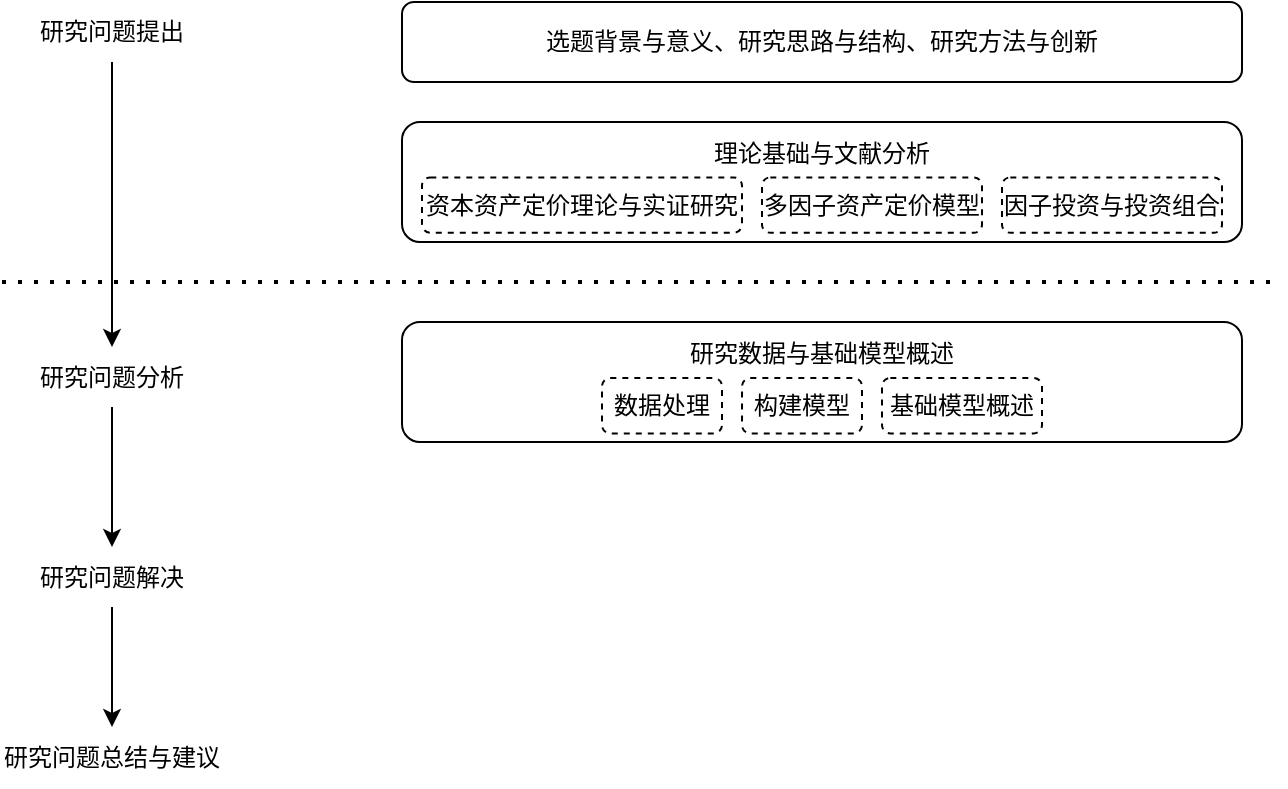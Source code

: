 <mxfile version="21.2.9" type="github">
  <diagram id="LaiAP2UO8Ww4A4DlmH_y" name="第 1 页">
    <mxGraphModel dx="954" dy="584" grid="1" gridSize="10" guides="1" tooltips="1" connect="1" arrows="1" fold="1" page="1" pageScale="1" pageWidth="827" pageHeight="1169" math="0" shadow="0">
      <root>
        <mxCell id="0" />
        <mxCell id="1" parent="0" />
        <mxCell id="J0a2PL-B8L8It2Uqq7TF-12" style="edgeStyle=orthogonalEdgeStyle;rounded=0;orthogonalLoop=1;jettySize=auto;html=1;entryX=0.5;entryY=0;entryDx=0;entryDy=0;" edge="1" parent="1" source="J0a2PL-B8L8It2Uqq7TF-2" target="J0a2PL-B8L8It2Uqq7TF-3">
          <mxGeometry relative="1" as="geometry" />
        </mxCell>
        <mxCell id="J0a2PL-B8L8It2Uqq7TF-2" value="研究问题提出" style="text;html=1;strokeColor=none;fillColor=none;align=center;verticalAlign=middle;whiteSpace=wrap;rounded=0;" vertex="1" parent="1">
          <mxGeometry x="90" y="80" width="90" height="30" as="geometry" />
        </mxCell>
        <mxCell id="J0a2PL-B8L8It2Uqq7TF-13" style="edgeStyle=orthogonalEdgeStyle;rounded=0;orthogonalLoop=1;jettySize=auto;html=1;" edge="1" parent="1" source="J0a2PL-B8L8It2Uqq7TF-3" target="J0a2PL-B8L8It2Uqq7TF-4">
          <mxGeometry relative="1" as="geometry" />
        </mxCell>
        <mxCell id="J0a2PL-B8L8It2Uqq7TF-3" value="研究问题分析" style="text;html=1;strokeColor=none;fillColor=none;align=center;verticalAlign=middle;whiteSpace=wrap;rounded=0;" vertex="1" parent="1">
          <mxGeometry x="90" y="252.5" width="90" height="30" as="geometry" />
        </mxCell>
        <mxCell id="J0a2PL-B8L8It2Uqq7TF-14" style="edgeStyle=orthogonalEdgeStyle;rounded=0;orthogonalLoop=1;jettySize=auto;html=1;entryX=0.5;entryY=0;entryDx=0;entryDy=0;" edge="1" parent="1" source="J0a2PL-B8L8It2Uqq7TF-4" target="J0a2PL-B8L8It2Uqq7TF-5">
          <mxGeometry relative="1" as="geometry" />
        </mxCell>
        <mxCell id="J0a2PL-B8L8It2Uqq7TF-4" value="研究问题解决" style="text;html=1;strokeColor=none;fillColor=none;align=center;verticalAlign=middle;whiteSpace=wrap;rounded=0;" vertex="1" parent="1">
          <mxGeometry x="90" y="352.5" width="90" height="30" as="geometry" />
        </mxCell>
        <mxCell id="J0a2PL-B8L8It2Uqq7TF-5" value="研究问题总结与建议" style="text;html=1;strokeColor=none;fillColor=none;align=center;verticalAlign=middle;whiteSpace=wrap;rounded=0;" vertex="1" parent="1">
          <mxGeometry x="80" y="442.5" width="110" height="30" as="geometry" />
        </mxCell>
        <mxCell id="J0a2PL-B8L8It2Uqq7TF-6" value="选题背景与意义、研究思路与结构、研究方法与创新" style="rounded=1;whiteSpace=wrap;html=1;" vertex="1" parent="1">
          <mxGeometry x="280" y="80" width="420" height="40" as="geometry" />
        </mxCell>
        <mxCell id="J0a2PL-B8L8It2Uqq7TF-17" value="研究数据与基础模型概述&lt;font color=&quot;#ffffff&quot;&gt;&lt;br&gt;1&lt;br&gt;1&lt;/font&gt;" style="rounded=1;whiteSpace=wrap;html=1;" vertex="1" parent="1">
          <mxGeometry x="280" y="240" width="420" height="60" as="geometry" />
        </mxCell>
        <mxCell id="J0a2PL-B8L8It2Uqq7TF-19" value="" style="endArrow=none;dashed=1;html=1;dashPattern=1 3;strokeWidth=2;rounded=0;" edge="1" parent="1">
          <mxGeometry width="50" height="50" relative="1" as="geometry">
            <mxPoint x="80" y="220" as="sourcePoint" />
            <mxPoint x="720" y="220" as="targetPoint" />
          </mxGeometry>
        </mxCell>
        <mxCell id="J0a2PL-B8L8It2Uqq7TF-20" value="" style="group" vertex="1" connectable="0" parent="1">
          <mxGeometry x="280" y="140" width="420" height="60" as="geometry" />
        </mxCell>
        <mxCell id="J0a2PL-B8L8It2Uqq7TF-8" value="理论基础与文献分析&lt;font color=&quot;#ffffff&quot;&gt;&lt;br&gt;1&lt;br&gt;1&lt;/font&gt;" style="rounded=1;whiteSpace=wrap;html=1;" vertex="1" parent="J0a2PL-B8L8It2Uqq7TF-20">
          <mxGeometry width="420" height="60" as="geometry" />
        </mxCell>
        <mxCell id="J0a2PL-B8L8It2Uqq7TF-9" value="资本资产定价理论与实证研究" style="rounded=1;whiteSpace=wrap;html=1;dashed=1;" vertex="1" parent="J0a2PL-B8L8It2Uqq7TF-20">
          <mxGeometry x="10" y="27.692" width="160" height="27.692" as="geometry" />
        </mxCell>
        <mxCell id="J0a2PL-B8L8It2Uqq7TF-15" value="多因子资产定价模型" style="rounded=1;whiteSpace=wrap;html=1;dashed=1;" vertex="1" parent="J0a2PL-B8L8It2Uqq7TF-20">
          <mxGeometry x="180" y="27.692" width="110" height="27.692" as="geometry" />
        </mxCell>
        <mxCell id="J0a2PL-B8L8It2Uqq7TF-16" value="因子投资与投资组合" style="rounded=1;whiteSpace=wrap;html=1;dashed=1;" vertex="1" parent="J0a2PL-B8L8It2Uqq7TF-20">
          <mxGeometry x="300" y="27.692" width="110" height="27.692" as="geometry" />
        </mxCell>
        <mxCell id="J0a2PL-B8L8It2Uqq7TF-21" value="数据处理" style="rounded=1;whiteSpace=wrap;html=1;dashed=1;aspect=fixed;" vertex="1" parent="1">
          <mxGeometry x="380" y="268" width="60" height="27.692" as="geometry" />
        </mxCell>
        <mxCell id="J0a2PL-B8L8It2Uqq7TF-22" value="构建模型" style="rounded=1;whiteSpace=wrap;html=1;dashed=1;aspect=fixed;" vertex="1" parent="1">
          <mxGeometry x="450.01" y="268" width="59.99" height="27.692" as="geometry" />
        </mxCell>
        <mxCell id="J0a2PL-B8L8It2Uqq7TF-23" value="基础模型概述" style="rounded=1;whiteSpace=wrap;html=1;dashed=1;" vertex="1" parent="1">
          <mxGeometry x="520" y="268" width="80" height="27.69" as="geometry" />
        </mxCell>
      </root>
    </mxGraphModel>
  </diagram>
</mxfile>
